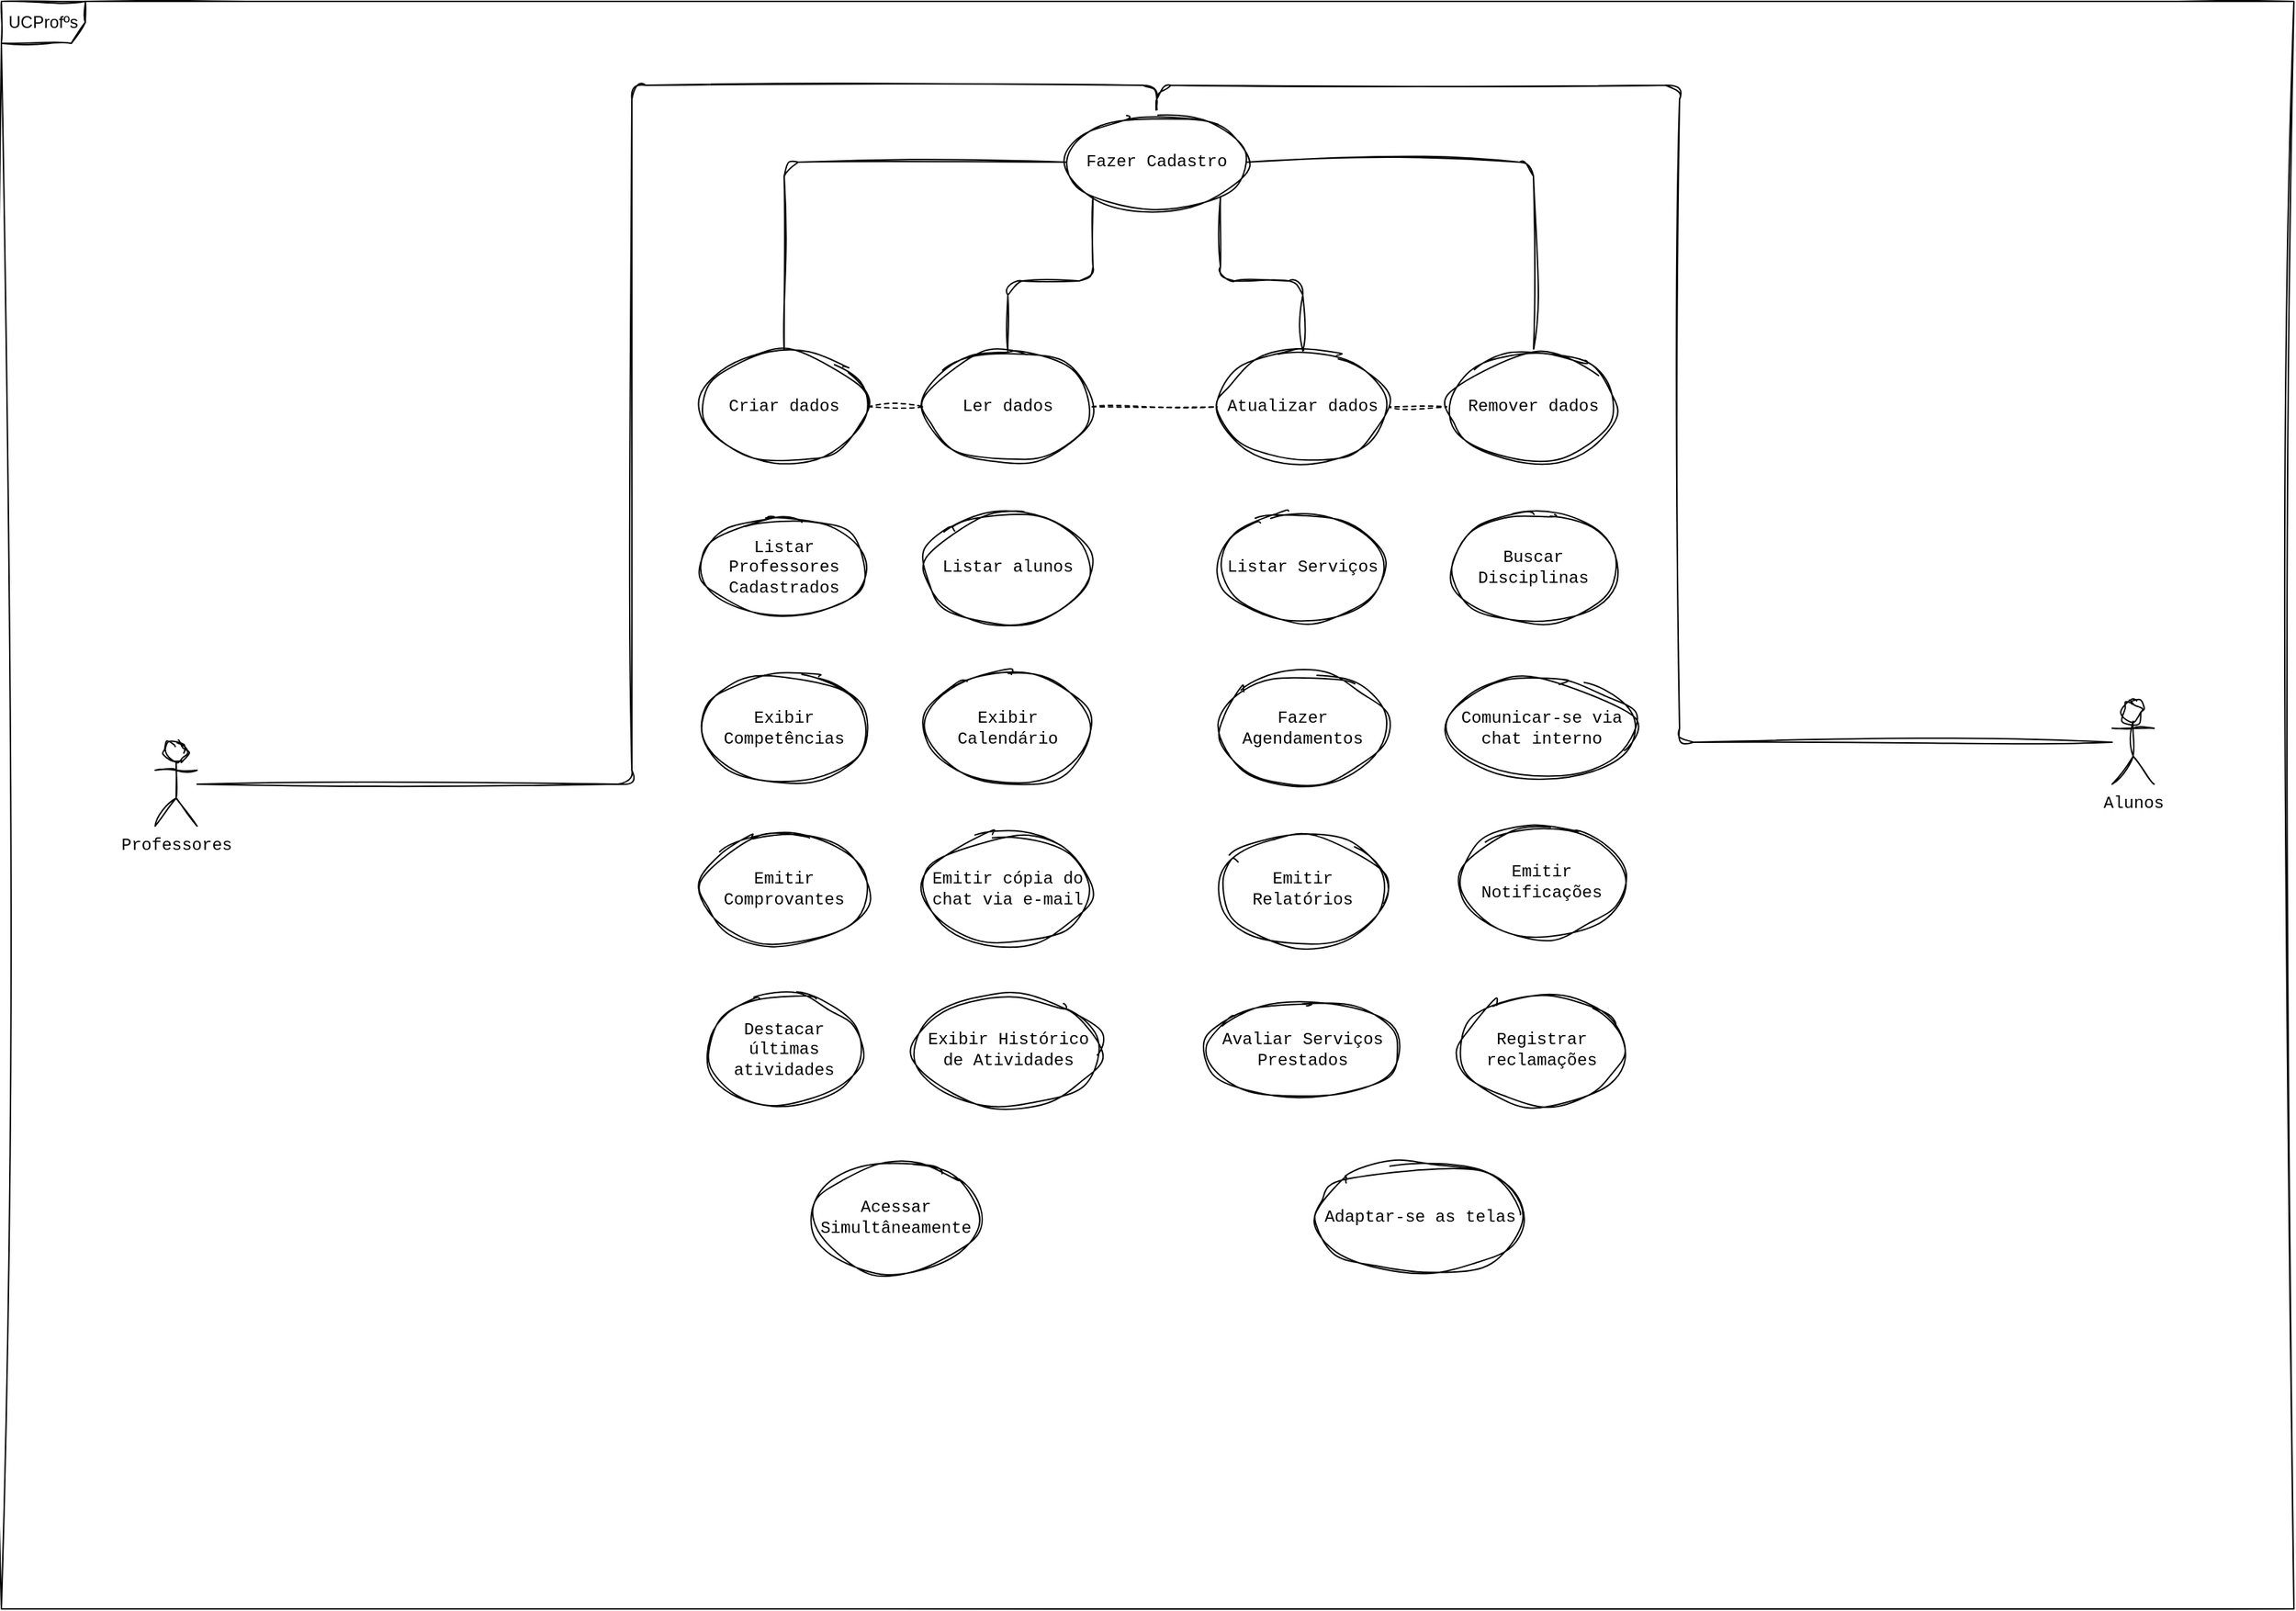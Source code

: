 <mxfile version="21.2.7" type="github">
  <diagram name="Página-1" id="oaLF5jLpRGnT7tSJAdiF">
    <mxGraphModel dx="880" dy="484" grid="1" gridSize="10" guides="1" tooltips="1" connect="1" arrows="1" fold="1" page="1" pageScale="1" pageWidth="827" pageHeight="1169" math="0" shadow="0">
      <root>
        <mxCell id="0" />
        <mxCell id="1" parent="0" />
        <mxCell id="IsBCzvGh0QWUTwvGIreg-41" style="edgeStyle=orthogonalEdgeStyle;rounded=1;orthogonalLoop=1;jettySize=auto;html=1;entryX=0.5;entryY=0;entryDx=0;entryDy=0;endArrow=none;endFill=0;sketch=1;curveFitting=1;jiggle=2;" edge="1" parent="1" source="wbWdzYsicA0NpR2OB0Uz-7" target="nF1NzAfB5qry7xLQjHOA-1">
          <mxGeometry relative="1" as="geometry" />
        </mxCell>
        <mxCell id="wbWdzYsicA0NpR2OB0Uz-7" value="Professores" style="shape=umlActor;verticalLabelPosition=bottom;verticalAlign=top;html=1;outlineConnect=0;fontFamily=Courier New;rounded=1;sketch=1;curveFitting=1;jiggle=2;" parent="1" vertex="1">
          <mxGeometry x="110" y="530" width="30" height="60" as="geometry" />
        </mxCell>
        <mxCell id="IsBCzvGh0QWUTwvGIreg-42" style="edgeStyle=orthogonalEdgeStyle;rounded=1;orthogonalLoop=1;jettySize=auto;html=1;entryX=0.5;entryY=0;entryDx=0;entryDy=0;endArrow=none;endFill=0;sketch=1;curveFitting=1;jiggle=2;" edge="1" parent="1" source="wbWdzYsicA0NpR2OB0Uz-8" target="nF1NzAfB5qry7xLQjHOA-1">
          <mxGeometry relative="1" as="geometry" />
        </mxCell>
        <mxCell id="wbWdzYsicA0NpR2OB0Uz-8" value="Alunos" style="shape=umlActor;verticalLabelPosition=bottom;verticalAlign=top;html=1;outlineConnect=0;fontFamily=Courier New;rounded=1;sketch=1;curveFitting=1;jiggle=2;" parent="1" vertex="1">
          <mxGeometry x="1510" y="500" width="30" height="60" as="geometry" />
        </mxCell>
        <mxCell id="wbWdzYsicA0NpR2OB0Uz-14" value="UCProfºs" style="shape=umlFrame;whiteSpace=wrap;html=1;pointerEvents=0;rounded=1;sketch=1;curveFitting=1;jiggle=2;" parent="1" vertex="1">
          <mxGeometry width="1640" height="1150" as="geometry" />
        </mxCell>
        <mxCell id="nF1NzAfB5qry7xLQjHOA-1" value="Fazer Cadastro" style="ellipse;whiteSpace=wrap;html=1;fontFamily=Courier New;rounded=1;sketch=1;curveFitting=1;jiggle=2;" parent="1" vertex="1">
          <mxGeometry x="762" y="80" width="129" height="70" as="geometry" />
        </mxCell>
        <mxCell id="nF1NzAfB5qry7xLQjHOA-2" value="Listar Professores Cadastrados" style="ellipse;whiteSpace=wrap;html=1;fontFamily=Courier New;rounded=1;sketch=1;curveFitting=1;jiggle=2;" parent="1" vertex="1">
          <mxGeometry x="500" y="370" width="120" height="70" as="geometry" />
        </mxCell>
        <mxCell id="nF1NzAfB5qry7xLQjHOA-3" value="Avaliar Serviços Prestados" style="ellipse;whiteSpace=wrap;html=1;fontFamily=Courier New;rounded=1;sketch=1;curveFitting=1;jiggle=2;" parent="1" vertex="1">
          <mxGeometry x="861" y="715" width="140" height="70" as="geometry" />
        </mxCell>
        <mxCell id="nF1NzAfB5qry7xLQjHOA-4" value="Comunicar-se via chat interno" style="ellipse;whiteSpace=wrap;html=1;fontFamily=Courier New;rounded=1;sketch=1;curveFitting=1;jiggle=2;" parent="1" vertex="1">
          <mxGeometry x="1034" y="485" width="136" height="70" as="geometry" />
        </mxCell>
        <mxCell id="IsBCzvGh0QWUTwvGIreg-1" value="Exibir Calendário" style="ellipse;whiteSpace=wrap;html=1;fontFamily=Courier New;rounded=1;sketch=1;curveFitting=1;jiggle=2;" vertex="1" parent="1">
          <mxGeometry x="660" y="480" width="120" height="80" as="geometry" />
        </mxCell>
        <mxCell id="IsBCzvGh0QWUTwvGIreg-3" value="Exibir Competências" style="ellipse;whiteSpace=wrap;html=1;fontFamily=Courier New;rounded=1;sketch=1;curveFitting=1;jiggle=2;" vertex="1" parent="1">
          <mxGeometry x="500" y="480" width="120" height="80" as="geometry" />
        </mxCell>
        <mxCell id="IsBCzvGh0QWUTwvGIreg-6" value="Emitir Relatórios" style="ellipse;whiteSpace=wrap;html=1;fontFamily=Courier New;rounded=1;sketch=1;curveFitting=1;jiggle=2;" vertex="1" parent="1">
          <mxGeometry x="871" y="595" width="120" height="80" as="geometry" />
        </mxCell>
        <mxCell id="IsBCzvGh0QWUTwvGIreg-7" value="Fazer Agendamentos" style="ellipse;whiteSpace=wrap;html=1;fontFamily=Courier New;rounded=1;sketch=1;curveFitting=1;jiggle=2;" vertex="1" parent="1">
          <mxGeometry x="871" y="480" width="120" height="80" as="geometry" />
        </mxCell>
        <mxCell id="IsBCzvGh0QWUTwvGIreg-8" value="Listar Serviços" style="ellipse;whiteSpace=wrap;html=1;fontFamily=Courier New;rounded=1;sketch=1;curveFitting=1;jiggle=2;" vertex="1" parent="1">
          <mxGeometry x="871" y="365" width="120" height="80" as="geometry" />
        </mxCell>
        <mxCell id="IsBCzvGh0QWUTwvGIreg-9" value="Emitir Comprovantes" style="ellipse;whiteSpace=wrap;html=1;fontFamily=Courier New;rounded=1;sketch=1;curveFitting=1;jiggle=2;" vertex="1" parent="1">
          <mxGeometry x="500" y="595" width="120" height="80" as="geometry" />
        </mxCell>
        <mxCell id="IsBCzvGh0QWUTwvGIreg-10" value="Buscar Disciplinas" style="ellipse;whiteSpace=wrap;html=1;fontFamily=Courier New;rounded=1;sketch=1;curveFitting=1;jiggle=2;" vertex="1" parent="1">
          <mxGeometry x="1036" y="365" width="120" height="80" as="geometry" />
        </mxCell>
        <mxCell id="IsBCzvGh0QWUTwvGIreg-11" value="Emitir Notificações" style="ellipse;whiteSpace=wrap;html=1;fontFamily=Courier New;rounded=1;sketch=1;curveFitting=1;jiggle=2;" vertex="1" parent="1">
          <mxGeometry x="1042" y="590" width="120" height="80" as="geometry" />
        </mxCell>
        <mxCell id="IsBCzvGh0QWUTwvGIreg-12" value="Exibir Histórico de Atividades" style="ellipse;whiteSpace=wrap;html=1;fontFamily=Courier New;rounded=1;sketch=1;curveFitting=1;jiggle=2;" vertex="1" parent="1">
          <mxGeometry x="652.75" y="710" width="134.5" height="80" as="geometry" />
        </mxCell>
        <mxCell id="IsBCzvGh0QWUTwvGIreg-13" value="Acessar Simultâneamente" style="ellipse;whiteSpace=wrap;html=1;fontFamily=Courier New;rounded=1;sketch=1;curveFitting=1;jiggle=2;" vertex="1" parent="1">
          <mxGeometry x="580" y="830" width="120" height="80" as="geometry" />
        </mxCell>
        <mxCell id="IsBCzvGh0QWUTwvGIreg-14" value="Adaptar-se as telas" style="ellipse;whiteSpace=wrap;html=1;fontFamily=Courier New;rounded=1;sketch=1;curveFitting=1;jiggle=2;" vertex="1" parent="1">
          <mxGeometry x="940" y="830" width="150" height="80" as="geometry" />
        </mxCell>
        <mxCell id="IsBCzvGh0QWUTwvGIreg-15" value="Listar alunos" style="ellipse;whiteSpace=wrap;html=1;fontFamily=Courier New;rounded=1;sketch=1;curveFitting=1;jiggle=2;" vertex="1" parent="1">
          <mxGeometry x="660" y="365" width="120" height="80" as="geometry" />
        </mxCell>
        <mxCell id="IsBCzvGh0QWUTwvGIreg-16" value="Registrar reclamações" style="ellipse;whiteSpace=wrap;html=1;fontFamily=Courier New;rounded=1;sketch=1;curveFitting=1;jiggle=2;" vertex="1" parent="1">
          <mxGeometry x="1042" y="710" width="120" height="80" as="geometry" />
        </mxCell>
        <mxCell id="IsBCzvGh0QWUTwvGIreg-17" value="Destacar últimas atividades" style="ellipse;whiteSpace=wrap;html=1;fontFamily=Courier New;rounded=1;sketch=1;curveFitting=1;jiggle=2;" vertex="1" parent="1">
          <mxGeometry x="505" y="710" width="110" height="80" as="geometry" />
        </mxCell>
        <mxCell id="IsBCzvGh0QWUTwvGIreg-18" value="Emitir cópia do chat via e-mail" style="ellipse;whiteSpace=wrap;html=1;fontFamily=Courier New;rounded=1;sketch=1;curveFitting=1;jiggle=2;" vertex="1" parent="1">
          <mxGeometry x="660" y="595" width="120" height="80" as="geometry" />
        </mxCell>
        <mxCell id="IsBCzvGh0QWUTwvGIreg-31" value="" style="edgeStyle=orthogonalEdgeStyle;rounded=1;orthogonalLoop=1;jettySize=auto;html=1;dashed=1;endArrow=none;endFill=0;sketch=1;curveFitting=1;jiggle=2;" edge="1" parent="1" source="IsBCzvGh0QWUTwvGIreg-19" target="IsBCzvGh0QWUTwvGIreg-20">
          <mxGeometry relative="1" as="geometry" />
        </mxCell>
        <mxCell id="IsBCzvGh0QWUTwvGIreg-33" style="edgeStyle=orthogonalEdgeStyle;rounded=1;orthogonalLoop=1;jettySize=auto;html=1;entryX=0;entryY=1;entryDx=0;entryDy=0;endArrow=none;endFill=0;sketch=1;curveFitting=1;jiggle=2;" edge="1" parent="1" source="IsBCzvGh0QWUTwvGIreg-19" target="nF1NzAfB5qry7xLQjHOA-1">
          <mxGeometry relative="1" as="geometry" />
        </mxCell>
        <mxCell id="IsBCzvGh0QWUTwvGIreg-19" value="Ler dados" style="ellipse;whiteSpace=wrap;html=1;fontFamily=Courier New;rounded=1;sketch=1;curveFitting=1;jiggle=2;" vertex="1" parent="1">
          <mxGeometry x="660" y="250" width="120" height="80" as="geometry" />
        </mxCell>
        <mxCell id="IsBCzvGh0QWUTwvGIreg-32" value="" style="edgeStyle=orthogonalEdgeStyle;rounded=1;orthogonalLoop=1;jettySize=auto;html=1;dashed=1;endArrow=none;endFill=0;sketch=1;curveFitting=1;jiggle=2;" edge="1" parent="1" source="IsBCzvGh0QWUTwvGIreg-20" target="IsBCzvGh0QWUTwvGIreg-21">
          <mxGeometry relative="1" as="geometry" />
        </mxCell>
        <mxCell id="IsBCzvGh0QWUTwvGIreg-34" style="edgeStyle=orthogonalEdgeStyle;rounded=1;orthogonalLoop=1;jettySize=auto;html=1;exitX=0.5;exitY=0;exitDx=0;exitDy=0;entryX=1;entryY=1;entryDx=0;entryDy=0;endArrow=none;endFill=0;sketch=1;curveFitting=1;jiggle=2;" edge="1" parent="1" source="IsBCzvGh0QWUTwvGIreg-20" target="nF1NzAfB5qry7xLQjHOA-1">
          <mxGeometry relative="1" as="geometry" />
        </mxCell>
        <mxCell id="IsBCzvGh0QWUTwvGIreg-20" value="Atualizar dados" style="ellipse;whiteSpace=wrap;html=1;fontFamily=Courier New;rounded=1;sketch=1;curveFitting=1;jiggle=2;" vertex="1" parent="1">
          <mxGeometry x="871" y="250" width="120" height="80" as="geometry" />
        </mxCell>
        <mxCell id="IsBCzvGh0QWUTwvGIreg-35" style="edgeStyle=orthogonalEdgeStyle;rounded=1;orthogonalLoop=1;jettySize=auto;html=1;exitX=0.5;exitY=0;exitDx=0;exitDy=0;entryX=1;entryY=0.5;entryDx=0;entryDy=0;endArrow=none;endFill=0;sketch=1;curveFitting=1;jiggle=2;" edge="1" parent="1" source="IsBCzvGh0QWUTwvGIreg-21" target="nF1NzAfB5qry7xLQjHOA-1">
          <mxGeometry relative="1" as="geometry" />
        </mxCell>
        <mxCell id="IsBCzvGh0QWUTwvGIreg-21" value="Remover dados" style="ellipse;whiteSpace=wrap;html=1;fontFamily=Courier New;rounded=1;sketch=1;curveFitting=1;jiggle=2;" vertex="1" parent="1">
          <mxGeometry x="1036" y="250" width="120" height="80" as="geometry" />
        </mxCell>
        <mxCell id="IsBCzvGh0QWUTwvGIreg-30" value="" style="edgeStyle=orthogonalEdgeStyle;rounded=1;orthogonalLoop=1;jettySize=auto;html=1;dashed=1;endArrow=none;endFill=0;sketch=1;curveFitting=1;jiggle=2;" edge="1" parent="1" source="IsBCzvGh0QWUTwvGIreg-22" target="IsBCzvGh0QWUTwvGIreg-19">
          <mxGeometry relative="1" as="geometry" />
        </mxCell>
        <mxCell id="IsBCzvGh0QWUTwvGIreg-38" style="edgeStyle=orthogonalEdgeStyle;rounded=1;orthogonalLoop=1;jettySize=auto;html=1;exitX=0.5;exitY=0;exitDx=0;exitDy=0;entryX=0;entryY=0.5;entryDx=0;entryDy=0;endArrow=none;endFill=0;sketch=1;curveFitting=1;jiggle=2;" edge="1" parent="1" source="IsBCzvGh0QWUTwvGIreg-22" target="nF1NzAfB5qry7xLQjHOA-1">
          <mxGeometry relative="1" as="geometry" />
        </mxCell>
        <mxCell id="IsBCzvGh0QWUTwvGIreg-22" value="Criar dados" style="ellipse;whiteSpace=wrap;html=1;fontFamily=Courier New;rounded=1;sketch=1;curveFitting=1;jiggle=2;" vertex="1" parent="1">
          <mxGeometry x="500" y="250" width="120" height="80" as="geometry" />
        </mxCell>
      </root>
    </mxGraphModel>
  </diagram>
</mxfile>
